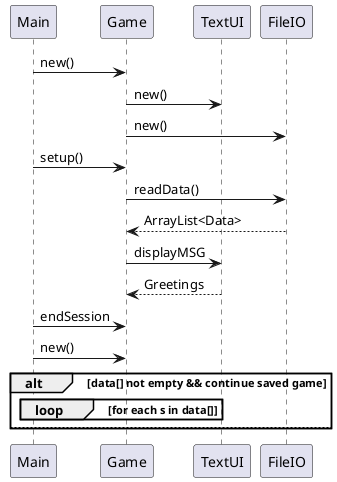 @startuml
!pragma layout smetana

Main -> Game: new()
Game -> TextUI: new()
Game -> FileIO: new()
Main -> Game: setup()
Game -> FileIO: readData()
FileIO --> Game: ArrayList<Data>
Game -> TextUI: displayMSG
TextUI --> Game: Greetings

Main -> Game: endSession

Main -> Game: new()
'indsæt instansieringer i Game konstruktor
'indsæt kaldet til setup()
'indsæt hvad der sker i toppen af setup()
alt data[] not empty && continue saved game
loop for each s in data[]
'indsæt hvad der sker i loopet
end
else
'indsæt kaldet til registerPlayers()

end

@enduml

